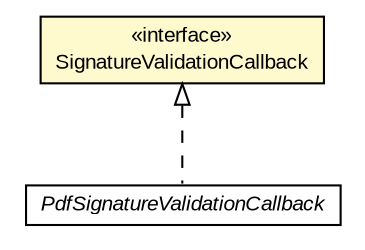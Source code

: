 #!/usr/local/bin/dot
#
# Class diagram 
# Generated by UMLGraph version R5_6-24-gf6e263 (http://www.umlgraph.org/)
#

digraph G {
	edge [fontname="arial",fontsize=10,labelfontname="arial",labelfontsize=10];
	node [fontname="arial",fontsize=10,shape=plaintext];
	nodesep=0.25;
	ranksep=0.5;
	// eu.europa.esig.dss.pdf.SignatureValidationCallback
	c652791 [label=<<table title="eu.europa.esig.dss.pdf.SignatureValidationCallback" border="0" cellborder="1" cellspacing="0" cellpadding="2" port="p" bgcolor="lemonChiffon" href="./SignatureValidationCallback.html">
		<tr><td><table border="0" cellspacing="0" cellpadding="1">
<tr><td align="center" balign="center"> &#171;interface&#187; </td></tr>
<tr><td align="center" balign="center"> SignatureValidationCallback </td></tr>
		</table></td></tr>
		</table>>, URL="./SignatureValidationCallback.html", fontname="arial", fontcolor="black", fontsize=10.0];
	// eu.europa.esig.dss.pdf.PdfSignatureValidationCallback
	c652793 [label=<<table title="eu.europa.esig.dss.pdf.PdfSignatureValidationCallback" border="0" cellborder="1" cellspacing="0" cellpadding="2" port="p" href="./PdfSignatureValidationCallback.html">
		<tr><td><table border="0" cellspacing="0" cellpadding="1">
<tr><td align="center" balign="center"><font face="arial italic"> PdfSignatureValidationCallback </font></td></tr>
		</table></td></tr>
		</table>>, URL="./PdfSignatureValidationCallback.html", fontname="arial", fontcolor="black", fontsize=10.0];
	//eu.europa.esig.dss.pdf.PdfSignatureValidationCallback implements eu.europa.esig.dss.pdf.SignatureValidationCallback
	c652791:p -> c652793:p [dir=back,arrowtail=empty,style=dashed];
}

